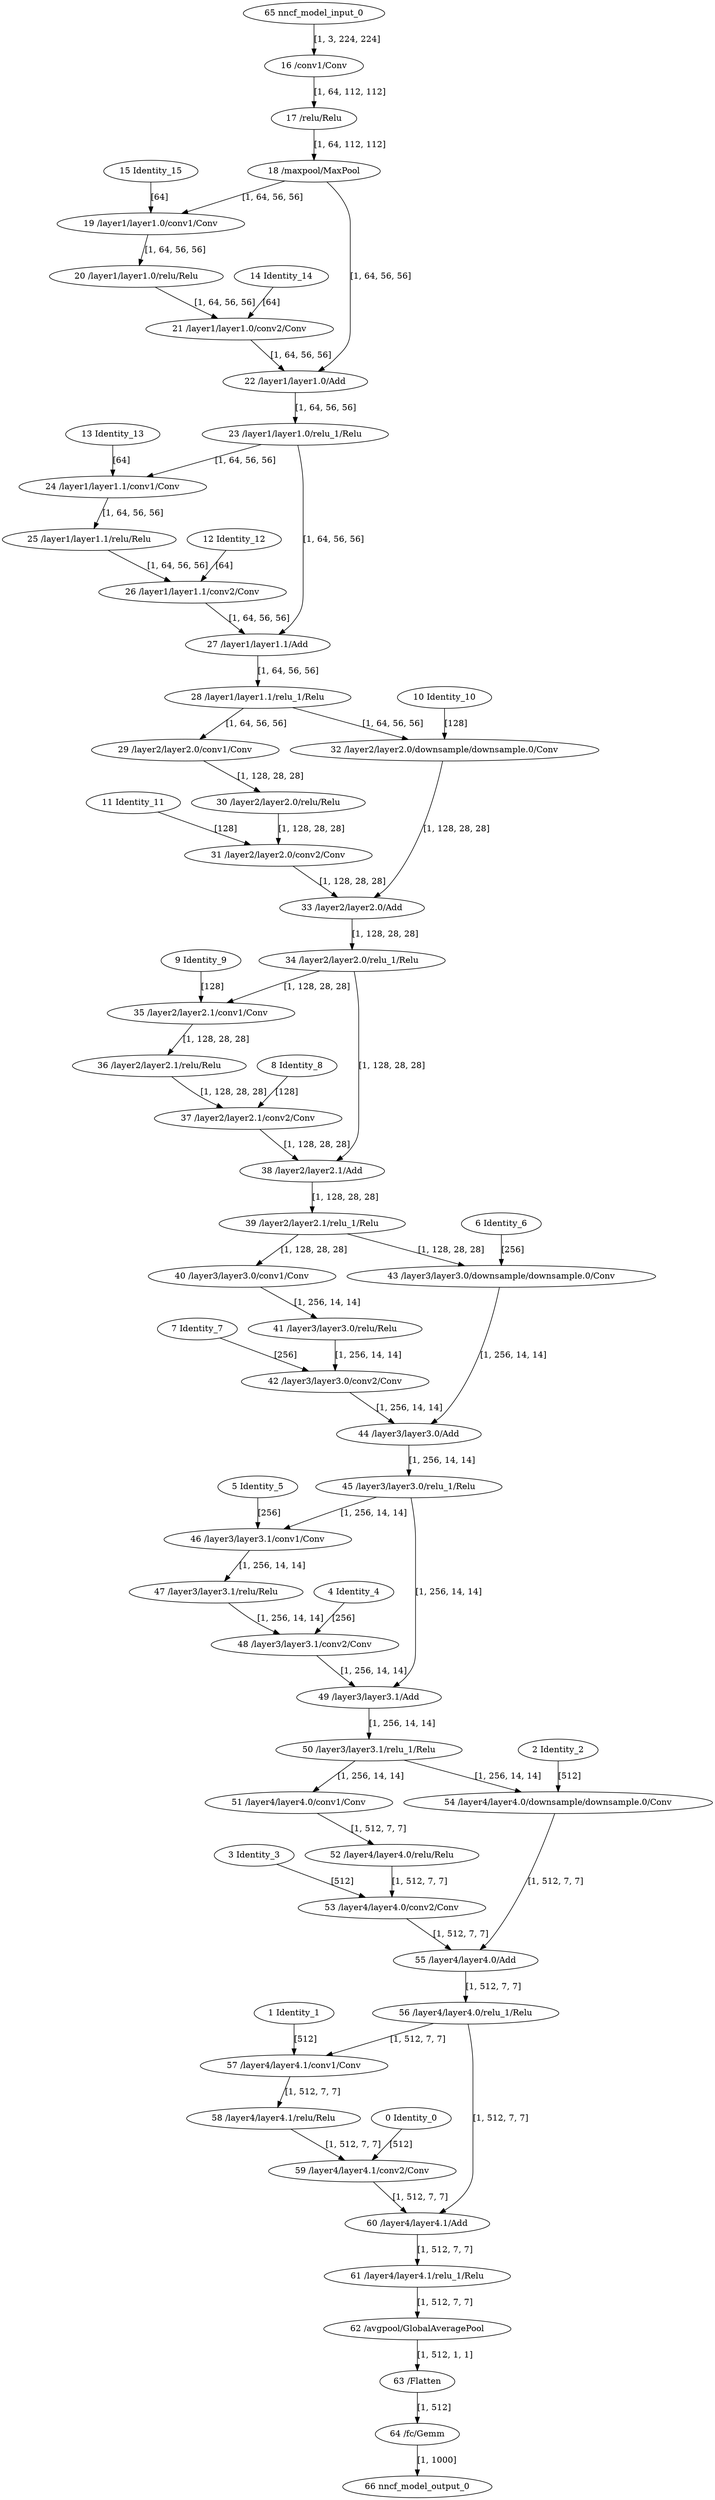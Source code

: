 strict digraph  {
"0 Identity_0" [id=0, type=Identity];
"1 Identity_1" [id=1, type=Identity];
"2 Identity_2" [id=2, type=Identity];
"3 Identity_3" [id=3, type=Identity];
"4 Identity_4" [id=4, type=Identity];
"5 Identity_5" [id=5, type=Identity];
"6 Identity_6" [id=6, type=Identity];
"7 Identity_7" [id=7, type=Identity];
"8 Identity_8" [id=8, type=Identity];
"9 Identity_9" [id=9, type=Identity];
"10 Identity_10" [id=10, type=Identity];
"11 Identity_11" [id=11, type=Identity];
"12 Identity_12" [id=12, type=Identity];
"13 Identity_13" [id=13, type=Identity];
"14 Identity_14" [id=14, type=Identity];
"15 Identity_15" [id=15, type=Identity];
"16 /conv1/Conv" [id=16, type=Conv];
"17 /relu/Relu" [id=17, type=Relu];
"18 /maxpool/MaxPool" [id=18, type=MaxPool];
"19 /layer1/layer1.0/conv1/Conv" [id=19, type=Conv];
"20 /layer1/layer1.0/relu/Relu" [id=20, type=Relu];
"21 /layer1/layer1.0/conv2/Conv" [id=21, type=Conv];
"22 /layer1/layer1.0/Add" [id=22, type=Add];
"23 /layer1/layer1.0/relu_1/Relu" [id=23, type=Relu];
"24 /layer1/layer1.1/conv1/Conv" [id=24, type=Conv];
"25 /layer1/layer1.1/relu/Relu" [id=25, type=Relu];
"26 /layer1/layer1.1/conv2/Conv" [id=26, type=Conv];
"27 /layer1/layer1.1/Add" [id=27, type=Add];
"28 /layer1/layer1.1/relu_1/Relu" [id=28, type=Relu];
"29 /layer2/layer2.0/conv1/Conv" [id=29, type=Conv];
"30 /layer2/layer2.0/relu/Relu" [id=30, type=Relu];
"31 /layer2/layer2.0/conv2/Conv" [id=31, type=Conv];
"32 /layer2/layer2.0/downsample/downsample.0/Conv" [id=32, type=Conv];
"33 /layer2/layer2.0/Add" [id=33, type=Add];
"34 /layer2/layer2.0/relu_1/Relu" [id=34, type=Relu];
"35 /layer2/layer2.1/conv1/Conv" [id=35, type=Conv];
"36 /layer2/layer2.1/relu/Relu" [id=36, type=Relu];
"37 /layer2/layer2.1/conv2/Conv" [id=37, type=Conv];
"38 /layer2/layer2.1/Add" [id=38, type=Add];
"39 /layer2/layer2.1/relu_1/Relu" [id=39, type=Relu];
"40 /layer3/layer3.0/conv1/Conv" [id=40, type=Conv];
"41 /layer3/layer3.0/relu/Relu" [id=41, type=Relu];
"42 /layer3/layer3.0/conv2/Conv" [id=42, type=Conv];
"43 /layer3/layer3.0/downsample/downsample.0/Conv" [id=43, type=Conv];
"44 /layer3/layer3.0/Add" [id=44, type=Add];
"45 /layer3/layer3.0/relu_1/Relu" [id=45, type=Relu];
"46 /layer3/layer3.1/conv1/Conv" [id=46, type=Conv];
"47 /layer3/layer3.1/relu/Relu" [id=47, type=Relu];
"48 /layer3/layer3.1/conv2/Conv" [id=48, type=Conv];
"49 /layer3/layer3.1/Add" [id=49, type=Add];
"50 /layer3/layer3.1/relu_1/Relu" [id=50, type=Relu];
"51 /layer4/layer4.0/conv1/Conv" [id=51, type=Conv];
"52 /layer4/layer4.0/relu/Relu" [id=52, type=Relu];
"53 /layer4/layer4.0/conv2/Conv" [id=53, type=Conv];
"54 /layer4/layer4.0/downsample/downsample.0/Conv" [id=54, type=Conv];
"55 /layer4/layer4.0/Add" [id=55, type=Add];
"56 /layer4/layer4.0/relu_1/Relu" [id=56, type=Relu];
"57 /layer4/layer4.1/conv1/Conv" [id=57, type=Conv];
"58 /layer4/layer4.1/relu/Relu" [id=58, type=Relu];
"59 /layer4/layer4.1/conv2/Conv" [id=59, type=Conv];
"60 /layer4/layer4.1/Add" [id=60, type=Add];
"61 /layer4/layer4.1/relu_1/Relu" [id=61, type=Relu];
"62 /avgpool/GlobalAveragePool" [id=62, type=GlobalAveragePool];
"63 /Flatten" [id=63, type=Flatten];
"64 /fc/Gemm" [id=64, type=Gemm];
"65 nncf_model_input_0" [id=65, type=nncf_model_input];
"66 nncf_model_output_0" [id=66, type=nncf_model_output];
"0 Identity_0" -> "59 /layer4/layer4.1/conv2/Conv"  [label="[512]", style=solid];
"1 Identity_1" -> "57 /layer4/layer4.1/conv1/Conv"  [label="[512]", style=solid];
"2 Identity_2" -> "54 /layer4/layer4.0/downsample/downsample.0/Conv"  [label="[512]", style=solid];
"3 Identity_3" -> "53 /layer4/layer4.0/conv2/Conv"  [label="[512]", style=solid];
"4 Identity_4" -> "48 /layer3/layer3.1/conv2/Conv"  [label="[256]", style=solid];
"5 Identity_5" -> "46 /layer3/layer3.1/conv1/Conv"  [label="[256]", style=solid];
"6 Identity_6" -> "43 /layer3/layer3.0/downsample/downsample.0/Conv"  [label="[256]", style=solid];
"7 Identity_7" -> "42 /layer3/layer3.0/conv2/Conv"  [label="[256]", style=solid];
"8 Identity_8" -> "37 /layer2/layer2.1/conv2/Conv"  [label="[128]", style=solid];
"9 Identity_9" -> "35 /layer2/layer2.1/conv1/Conv"  [label="[128]", style=solid];
"10 Identity_10" -> "32 /layer2/layer2.0/downsample/downsample.0/Conv"  [label="[128]", style=solid];
"11 Identity_11" -> "31 /layer2/layer2.0/conv2/Conv"  [label="[128]", style=solid];
"12 Identity_12" -> "26 /layer1/layer1.1/conv2/Conv"  [label="[64]", style=solid];
"13 Identity_13" -> "24 /layer1/layer1.1/conv1/Conv"  [label="[64]", style=solid];
"14 Identity_14" -> "21 /layer1/layer1.0/conv2/Conv"  [label="[64]", style=solid];
"15 Identity_15" -> "19 /layer1/layer1.0/conv1/Conv"  [label="[64]", style=solid];
"16 /conv1/Conv" -> "17 /relu/Relu"  [label="[1, 64, 112, 112]", style=solid];
"17 /relu/Relu" -> "18 /maxpool/MaxPool"  [label="[1, 64, 112, 112]", style=solid];
"18 /maxpool/MaxPool" -> "19 /layer1/layer1.0/conv1/Conv"  [label="[1, 64, 56, 56]", style=solid];
"18 /maxpool/MaxPool" -> "22 /layer1/layer1.0/Add"  [label="[1, 64, 56, 56]", style=solid];
"19 /layer1/layer1.0/conv1/Conv" -> "20 /layer1/layer1.0/relu/Relu"  [label="[1, 64, 56, 56]", style=solid];
"20 /layer1/layer1.0/relu/Relu" -> "21 /layer1/layer1.0/conv2/Conv"  [label="[1, 64, 56, 56]", style=solid];
"21 /layer1/layer1.0/conv2/Conv" -> "22 /layer1/layer1.0/Add"  [label="[1, 64, 56, 56]", style=solid];
"22 /layer1/layer1.0/Add" -> "23 /layer1/layer1.0/relu_1/Relu"  [label="[1, 64, 56, 56]", style=solid];
"23 /layer1/layer1.0/relu_1/Relu" -> "24 /layer1/layer1.1/conv1/Conv"  [label="[1, 64, 56, 56]", style=solid];
"23 /layer1/layer1.0/relu_1/Relu" -> "27 /layer1/layer1.1/Add"  [label="[1, 64, 56, 56]", style=solid];
"24 /layer1/layer1.1/conv1/Conv" -> "25 /layer1/layer1.1/relu/Relu"  [label="[1, 64, 56, 56]", style=solid];
"25 /layer1/layer1.1/relu/Relu" -> "26 /layer1/layer1.1/conv2/Conv"  [label="[1, 64, 56, 56]", style=solid];
"26 /layer1/layer1.1/conv2/Conv" -> "27 /layer1/layer1.1/Add"  [label="[1, 64, 56, 56]", style=solid];
"27 /layer1/layer1.1/Add" -> "28 /layer1/layer1.1/relu_1/Relu"  [label="[1, 64, 56, 56]", style=solid];
"28 /layer1/layer1.1/relu_1/Relu" -> "29 /layer2/layer2.0/conv1/Conv"  [label="[1, 64, 56, 56]", style=solid];
"28 /layer1/layer1.1/relu_1/Relu" -> "32 /layer2/layer2.0/downsample/downsample.0/Conv"  [label="[1, 64, 56, 56]", style=solid];
"29 /layer2/layer2.0/conv1/Conv" -> "30 /layer2/layer2.0/relu/Relu"  [label="[1, 128, 28, 28]", style=solid];
"30 /layer2/layer2.0/relu/Relu" -> "31 /layer2/layer2.0/conv2/Conv"  [label="[1, 128, 28, 28]", style=solid];
"31 /layer2/layer2.0/conv2/Conv" -> "33 /layer2/layer2.0/Add"  [label="[1, 128, 28, 28]", style=solid];
"32 /layer2/layer2.0/downsample/downsample.0/Conv" -> "33 /layer2/layer2.0/Add"  [label="[1, 128, 28, 28]", style=solid];
"33 /layer2/layer2.0/Add" -> "34 /layer2/layer2.0/relu_1/Relu"  [label="[1, 128, 28, 28]", style=solid];
"34 /layer2/layer2.0/relu_1/Relu" -> "35 /layer2/layer2.1/conv1/Conv"  [label="[1, 128, 28, 28]", style=solid];
"34 /layer2/layer2.0/relu_1/Relu" -> "38 /layer2/layer2.1/Add"  [label="[1, 128, 28, 28]", style=solid];
"35 /layer2/layer2.1/conv1/Conv" -> "36 /layer2/layer2.1/relu/Relu"  [label="[1, 128, 28, 28]", style=solid];
"36 /layer2/layer2.1/relu/Relu" -> "37 /layer2/layer2.1/conv2/Conv"  [label="[1, 128, 28, 28]", style=solid];
"37 /layer2/layer2.1/conv2/Conv" -> "38 /layer2/layer2.1/Add"  [label="[1, 128, 28, 28]", style=solid];
"38 /layer2/layer2.1/Add" -> "39 /layer2/layer2.1/relu_1/Relu"  [label="[1, 128, 28, 28]", style=solid];
"39 /layer2/layer2.1/relu_1/Relu" -> "40 /layer3/layer3.0/conv1/Conv"  [label="[1, 128, 28, 28]", style=solid];
"39 /layer2/layer2.1/relu_1/Relu" -> "43 /layer3/layer3.0/downsample/downsample.0/Conv"  [label="[1, 128, 28, 28]", style=solid];
"40 /layer3/layer3.0/conv1/Conv" -> "41 /layer3/layer3.0/relu/Relu"  [label="[1, 256, 14, 14]", style=solid];
"41 /layer3/layer3.0/relu/Relu" -> "42 /layer3/layer3.0/conv2/Conv"  [label="[1, 256, 14, 14]", style=solid];
"42 /layer3/layer3.0/conv2/Conv" -> "44 /layer3/layer3.0/Add"  [label="[1, 256, 14, 14]", style=solid];
"43 /layer3/layer3.0/downsample/downsample.0/Conv" -> "44 /layer3/layer3.0/Add"  [label="[1, 256, 14, 14]", style=solid];
"44 /layer3/layer3.0/Add" -> "45 /layer3/layer3.0/relu_1/Relu"  [label="[1, 256, 14, 14]", style=solid];
"45 /layer3/layer3.0/relu_1/Relu" -> "46 /layer3/layer3.1/conv1/Conv"  [label="[1, 256, 14, 14]", style=solid];
"45 /layer3/layer3.0/relu_1/Relu" -> "49 /layer3/layer3.1/Add"  [label="[1, 256, 14, 14]", style=solid];
"46 /layer3/layer3.1/conv1/Conv" -> "47 /layer3/layer3.1/relu/Relu"  [label="[1, 256, 14, 14]", style=solid];
"47 /layer3/layer3.1/relu/Relu" -> "48 /layer3/layer3.1/conv2/Conv"  [label="[1, 256, 14, 14]", style=solid];
"48 /layer3/layer3.1/conv2/Conv" -> "49 /layer3/layer3.1/Add"  [label="[1, 256, 14, 14]", style=solid];
"49 /layer3/layer3.1/Add" -> "50 /layer3/layer3.1/relu_1/Relu"  [label="[1, 256, 14, 14]", style=solid];
"50 /layer3/layer3.1/relu_1/Relu" -> "51 /layer4/layer4.0/conv1/Conv"  [label="[1, 256, 14, 14]", style=solid];
"50 /layer3/layer3.1/relu_1/Relu" -> "54 /layer4/layer4.0/downsample/downsample.0/Conv"  [label="[1, 256, 14, 14]", style=solid];
"51 /layer4/layer4.0/conv1/Conv" -> "52 /layer4/layer4.0/relu/Relu"  [label="[1, 512, 7, 7]", style=solid];
"52 /layer4/layer4.0/relu/Relu" -> "53 /layer4/layer4.0/conv2/Conv"  [label="[1, 512, 7, 7]", style=solid];
"53 /layer4/layer4.0/conv2/Conv" -> "55 /layer4/layer4.0/Add"  [label="[1, 512, 7, 7]", style=solid];
"54 /layer4/layer4.0/downsample/downsample.0/Conv" -> "55 /layer4/layer4.0/Add"  [label="[1, 512, 7, 7]", style=solid];
"55 /layer4/layer4.0/Add" -> "56 /layer4/layer4.0/relu_1/Relu"  [label="[1, 512, 7, 7]", style=solid];
"56 /layer4/layer4.0/relu_1/Relu" -> "57 /layer4/layer4.1/conv1/Conv"  [label="[1, 512, 7, 7]", style=solid];
"56 /layer4/layer4.0/relu_1/Relu" -> "60 /layer4/layer4.1/Add"  [label="[1, 512, 7, 7]", style=solid];
"57 /layer4/layer4.1/conv1/Conv" -> "58 /layer4/layer4.1/relu/Relu"  [label="[1, 512, 7, 7]", style=solid];
"58 /layer4/layer4.1/relu/Relu" -> "59 /layer4/layer4.1/conv2/Conv"  [label="[1, 512, 7, 7]", style=solid];
"59 /layer4/layer4.1/conv2/Conv" -> "60 /layer4/layer4.1/Add"  [label="[1, 512, 7, 7]", style=solid];
"60 /layer4/layer4.1/Add" -> "61 /layer4/layer4.1/relu_1/Relu"  [label="[1, 512, 7, 7]", style=solid];
"61 /layer4/layer4.1/relu_1/Relu" -> "62 /avgpool/GlobalAveragePool"  [label="[1, 512, 7, 7]", style=solid];
"62 /avgpool/GlobalAveragePool" -> "63 /Flatten"  [label="[1, 512, 1, 1]", style=solid];
"63 /Flatten" -> "64 /fc/Gemm"  [label="[1, 512]", style=solid];
"64 /fc/Gemm" -> "66 nncf_model_output_0"  [label="[1, 1000]", style=solid];
"65 nncf_model_input_0" -> "16 /conv1/Conv"  [label="[1, 3, 224, 224]", style=solid];
}
